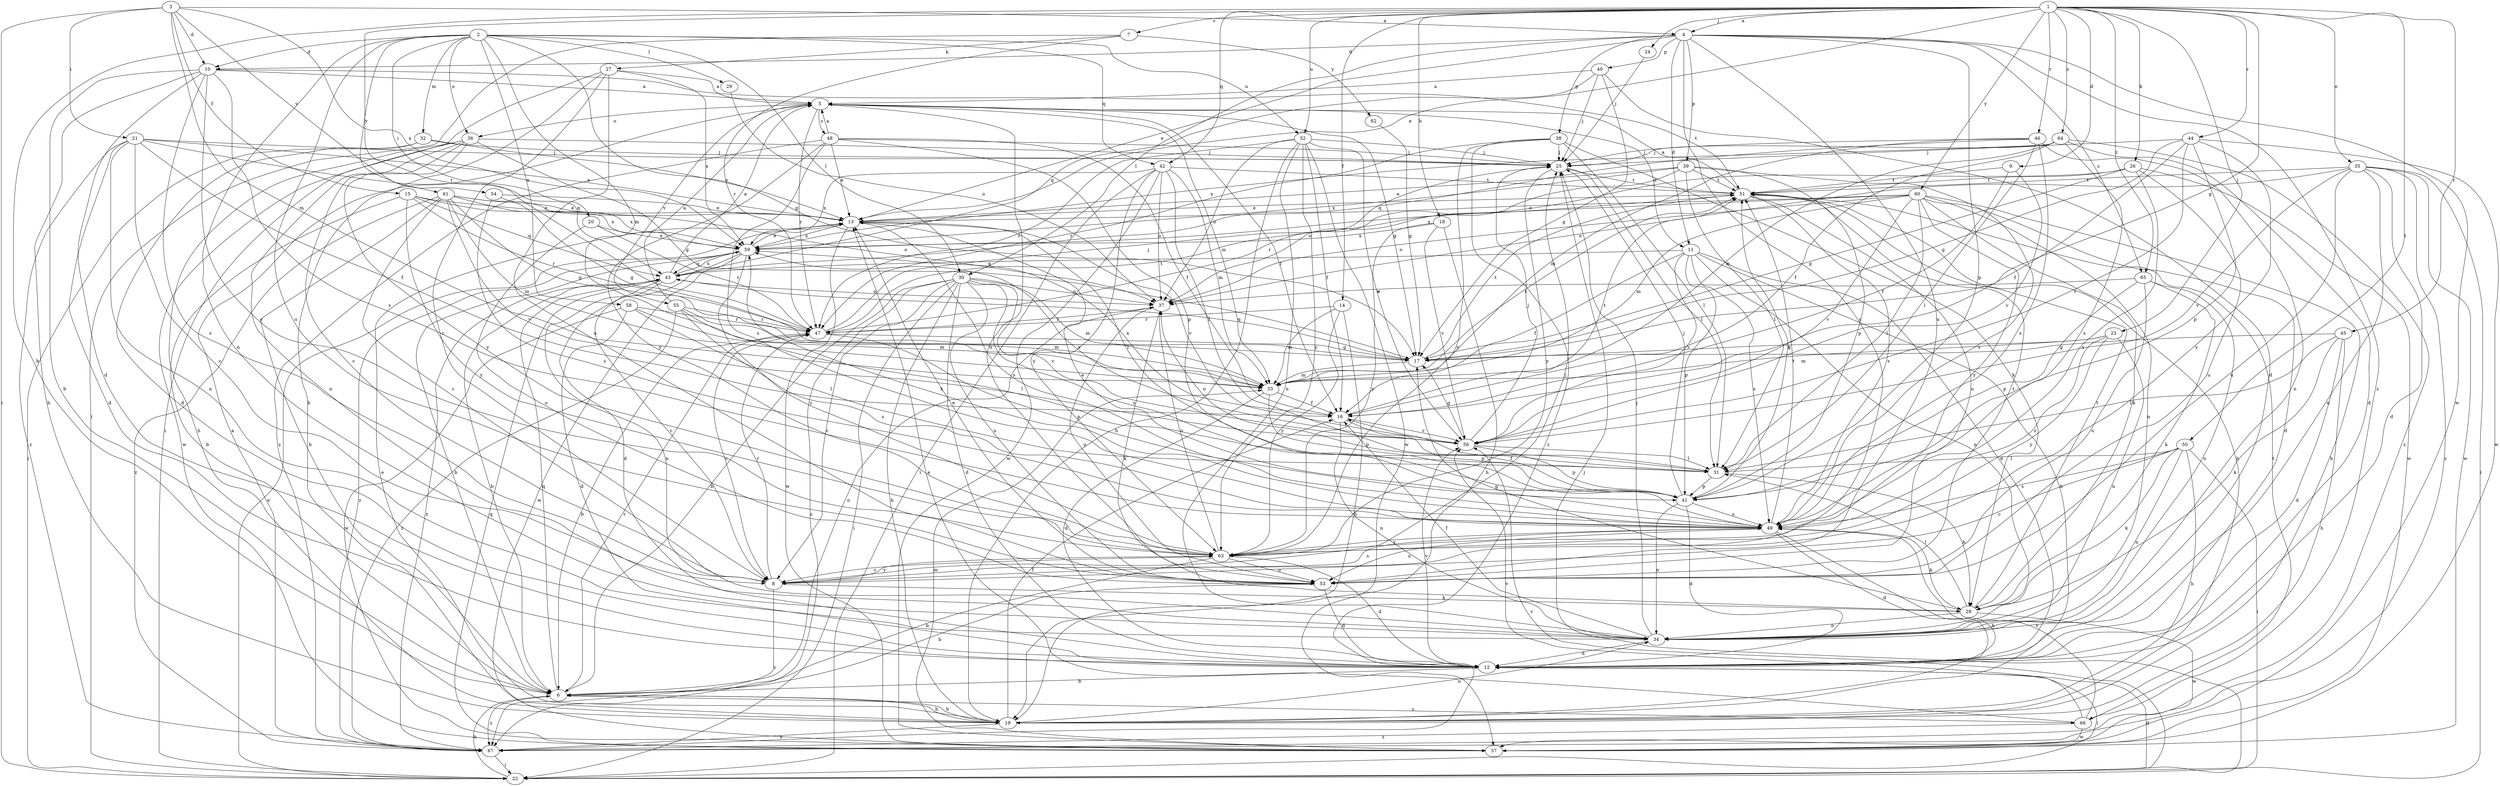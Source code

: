 strict digraph  {
	1 -> 4 [label=a];
	3 -> 4 [label=a];
	10 -> 5 [label=a];
	27 -> 5 [label=a];
	40 -> 5 [label=a];
	43 -> 5 [label=a];
	48 -> 5 [label=a];
	51 -> 5 [label=a];
	55 -> 5 [label=a];
	67 -> 5 [label=a];
	1 -> 6 [label=b];
	10 -> 6 [label=b];
	12 -> 6 [label=b];
	15 -> 6 [label=b];
	19 -> 6 [label=b];
	22 -> 6 [label=b];
	30 -> 6 [label=b];
	43 -> 6 [label=b];
	47 -> 6 [label=b];
	53 -> 6 [label=b];
	59 -> 6 [label=b];
	61 -> 6 [label=b];
	63 -> 6 [label=b];
	1 -> 7 [label=c];
	4 -> 8 [label=c];
	10 -> 8 [label=c];
	21 -> 8 [label=c];
	27 -> 8 [label=c];
	30 -> 8 [label=c];
	36 -> 8 [label=c];
	43 -> 8 [label=c];
	47 -> 8 [label=c];
	50 -> 8 [label=c];
	61 -> 8 [label=c];
	63 -> 8 [label=c];
	1 -> 9 [label=d];
	2 -> 10 [label=d];
	3 -> 10 [label=d];
	4 -> 10 [label=d];
	4 -> 11 [label=d];
	5 -> 11 [label=d];
	10 -> 12 [label=d];
	11 -> 12 [label=d];
	21 -> 12 [label=d];
	22 -> 12 [label=d];
	30 -> 12 [label=d];
	32 -> 12 [label=d];
	33 -> 12 [label=d];
	34 -> 12 [label=d];
	35 -> 12 [label=d];
	40 -> 12 [label=d];
	41 -> 12 [label=d];
	45 -> 12 [label=d];
	49 -> 12 [label=d];
	53 -> 12 [label=d];
	58 -> 12 [label=d];
	59 -> 12 [label=d];
	60 -> 12 [label=d];
	63 -> 12 [label=d];
	64 -> 12 [label=d];
	1 -> 13 [label=e];
	4 -> 13 [label=e];
	15 -> 13 [label=e];
	19 -> 13 [label=e];
	21 -> 13 [label=e];
	22 -> 13 [label=e];
	32 -> 13 [label=e];
	39 -> 13 [label=e];
	48 -> 13 [label=e];
	49 -> 13 [label=e];
	51 -> 13 [label=e];
	53 -> 13 [label=e];
	54 -> 13 [label=e];
	59 -> 13 [label=e];
	60 -> 13 [label=e];
	61 -> 13 [label=e];
	66 -> 13 [label=e];
	1 -> 14 [label=f];
	3 -> 15 [label=f];
	5 -> 16 [label=f];
	9 -> 16 [label=f];
	11 -> 16 [label=f];
	19 -> 16 [label=f];
	21 -> 16 [label=f];
	33 -> 16 [label=f];
	34 -> 16 [label=f];
	41 -> 16 [label=f];
	44 -> 16 [label=f];
	48 -> 16 [label=f];
	52 -> 16 [label=f];
	64 -> 16 [label=f];
	1 -> 17 [label=g];
	2 -> 17 [label=g];
	5 -> 17 [label=g];
	23 -> 17 [label=g];
	26 -> 17 [label=g];
	28 -> 17 [label=g];
	36 -> 17 [label=g];
	40 -> 17 [label=g];
	44 -> 17 [label=g];
	45 -> 17 [label=g];
	47 -> 17 [label=g];
	54 -> 17 [label=g];
	56 -> 17 [label=g];
	61 -> 17 [label=g];
	62 -> 17 [label=g];
	1 -> 18 [label=h];
	6 -> 19 [label=h];
	10 -> 19 [label=h];
	11 -> 19 [label=h];
	14 -> 19 [label=h];
	18 -> 19 [label=h];
	27 -> 19 [label=h];
	30 -> 19 [label=h];
	36 -> 19 [label=h];
	45 -> 19 [label=h];
	49 -> 19 [label=h];
	50 -> 19 [label=h];
	51 -> 19 [label=h];
	52 -> 19 [label=h];
	60 -> 19 [label=h];
	2 -> 20 [label=i];
	3 -> 21 [label=i];
	3 -> 22 [label=i];
	7 -> 22 [label=i];
	12 -> 22 [label=i];
	27 -> 22 [label=i];
	30 -> 22 [label=i];
	32 -> 22 [label=i];
	35 -> 22 [label=i];
	42 -> 22 [label=i];
	50 -> 22 [label=i];
	67 -> 22 [label=i];
	1 -> 23 [label=j];
	1 -> 24 [label=j];
	8 -> 25 [label=j];
	21 -> 25 [label=j];
	22 -> 25 [label=j];
	24 -> 25 [label=j];
	32 -> 25 [label=j];
	34 -> 25 [label=j];
	36 -> 25 [label=j];
	38 -> 25 [label=j];
	40 -> 25 [label=j];
	41 -> 25 [label=j];
	44 -> 25 [label=j];
	46 -> 25 [label=j];
	47 -> 25 [label=j];
	48 -> 25 [label=j];
	52 -> 25 [label=j];
	56 -> 25 [label=j];
	64 -> 25 [label=j];
	1 -> 26 [label=k];
	7 -> 27 [label=k];
	8 -> 28 [label=k];
	31 -> 28 [label=k];
	37 -> 28 [label=k];
	38 -> 28 [label=k];
	45 -> 28 [label=k];
	49 -> 28 [label=k];
	50 -> 28 [label=k];
	60 -> 28 [label=k];
	65 -> 28 [label=k];
	2 -> 29 [label=l];
	2 -> 30 [label=l];
	4 -> 30 [label=l];
	13 -> 31 [label=l];
	25 -> 31 [label=l];
	28 -> 31 [label=l];
	38 -> 31 [label=l];
	39 -> 31 [label=l];
	42 -> 31 [label=l];
	45 -> 31 [label=l];
	46 -> 31 [label=l];
	50 -> 31 [label=l];
	55 -> 31 [label=l];
	56 -> 31 [label=l];
	58 -> 31 [label=l];
	60 -> 31 [label=l];
	2 -> 32 [label=m];
	2 -> 33 [label=m];
	3 -> 33 [label=m];
	5 -> 33 [label=m];
	14 -> 33 [label=m];
	17 -> 33 [label=m];
	23 -> 33 [label=m];
	30 -> 33 [label=m];
	42 -> 33 [label=m];
	46 -> 33 [label=m];
	55 -> 33 [label=m];
	57 -> 33 [label=m];
	58 -> 33 [label=m];
	60 -> 33 [label=m];
	61 -> 33 [label=m];
	64 -> 33 [label=m];
	2 -> 34 [label=n];
	11 -> 34 [label=n];
	16 -> 34 [label=n];
	19 -> 34 [label=n];
	21 -> 34 [label=n];
	23 -> 34 [label=n];
	28 -> 34 [label=n];
	35 -> 34 [label=n];
	36 -> 34 [label=n];
	41 -> 34 [label=n];
	43 -> 34 [label=n];
	46 -> 34 [label=n];
	50 -> 34 [label=n];
	52 -> 34 [label=n];
	60 -> 34 [label=n];
	65 -> 34 [label=n];
	1 -> 35 [label=o];
	2 -> 36 [label=o];
	5 -> 36 [label=o];
	6 -> 37 [label=o];
	26 -> 37 [label=o];
	29 -> 37 [label=o];
	30 -> 37 [label=o];
	31 -> 37 [label=o];
	35 -> 37 [label=o];
	42 -> 37 [label=o];
	43 -> 37 [label=o];
	52 -> 37 [label=o];
	60 -> 37 [label=o];
	61 -> 37 [label=o];
	63 -> 37 [label=o];
	65 -> 37 [label=o];
	4 -> 38 [label=p];
	4 -> 39 [label=p];
	4 -> 40 [label=p];
	4 -> 41 [label=p];
	11 -> 41 [label=p];
	16 -> 41 [label=p];
	31 -> 41 [label=p];
	33 -> 41 [label=p];
	39 -> 41 [label=p];
	44 -> 41 [label=p];
	47 -> 41 [label=p];
	48 -> 41 [label=p];
	56 -> 41 [label=p];
	65 -> 41 [label=p];
	1 -> 42 [label=q];
	2 -> 42 [label=q];
	6 -> 43 [label=q];
	11 -> 43 [label=q];
	15 -> 43 [label=q];
	17 -> 43 [label=q];
	21 -> 43 [label=q];
	40 -> 43 [label=q];
	46 -> 43 [label=q];
	57 -> 43 [label=q];
	59 -> 43 [label=q];
	1 -> 44 [label=r];
	1 -> 45 [label=r];
	1 -> 46 [label=r];
	1 -> 47 [label=r];
	5 -> 47 [label=r];
	6 -> 47 [label=r];
	7 -> 47 [label=r];
	8 -> 47 [label=r];
	14 -> 47 [label=r];
	15 -> 47 [label=r];
	20 -> 47 [label=r];
	37 -> 47 [label=r];
	38 -> 47 [label=r];
	39 -> 47 [label=r];
	52 -> 47 [label=r];
	55 -> 47 [label=r];
	58 -> 47 [label=r];
	5 -> 48 [label=s];
	8 -> 49 [label=s];
	10 -> 49 [label=s];
	11 -> 49 [label=s];
	13 -> 49 [label=s];
	23 -> 49 [label=s];
	26 -> 49 [label=s];
	30 -> 49 [label=s];
	39 -> 49 [label=s];
	41 -> 49 [label=s];
	46 -> 49 [label=s];
	48 -> 49 [label=s];
	50 -> 49 [label=s];
	51 -> 49 [label=s];
	54 -> 49 [label=s];
	55 -> 49 [label=s];
	64 -> 49 [label=s];
	66 -> 49 [label=s];
	1 -> 50 [label=t];
	9 -> 51 [label=t];
	10 -> 51 [label=t];
	16 -> 51 [label=t];
	17 -> 51 [label=t];
	25 -> 51 [label=t];
	26 -> 51 [label=t];
	28 -> 51 [label=t];
	33 -> 51 [label=t];
	35 -> 51 [label=t];
	39 -> 51 [label=t];
	41 -> 51 [label=t];
	42 -> 51 [label=t];
	47 -> 51 [label=t];
	49 -> 51 [label=t];
	53 -> 51 [label=t];
	66 -> 51 [label=t];
	1 -> 52 [label=u];
	2 -> 52 [label=u];
	2 -> 53 [label=u];
	4 -> 53 [label=u];
	5 -> 53 [label=u];
	20 -> 53 [label=u];
	26 -> 53 [label=u];
	27 -> 53 [label=u];
	30 -> 53 [label=u];
	35 -> 53 [label=u];
	37 -> 53 [label=u];
	49 -> 53 [label=u];
	51 -> 53 [label=u];
	63 -> 53 [label=u];
	65 -> 53 [label=u];
	3 -> 54 [label=v];
	5 -> 55 [label=v];
	9 -> 56 [label=v];
	11 -> 56 [label=v];
	12 -> 56 [label=v];
	13 -> 56 [label=v];
	16 -> 56 [label=v];
	18 -> 56 [label=v];
	22 -> 56 [label=v];
	30 -> 56 [label=v];
	35 -> 56 [label=v];
	44 -> 56 [label=v];
	52 -> 56 [label=v];
	60 -> 56 [label=v];
	61 -> 56 [label=v];
	66 -> 56 [label=v];
	4 -> 57 [label=w];
	13 -> 57 [label=w];
	26 -> 57 [label=w];
	28 -> 57 [label=w];
	35 -> 57 [label=w];
	36 -> 57 [label=w];
	42 -> 57 [label=w];
	44 -> 57 [label=w];
	52 -> 57 [label=w];
	58 -> 57 [label=w];
	59 -> 57 [label=w];
	66 -> 57 [label=w];
	2 -> 58 [label=x];
	3 -> 59 [label=x];
	13 -> 59 [label=x];
	15 -> 59 [label=x];
	16 -> 59 [label=x];
	18 -> 59 [label=x];
	20 -> 59 [label=x];
	27 -> 59 [label=x];
	39 -> 59 [label=x];
	42 -> 59 [label=x];
	43 -> 59 [label=x];
	49 -> 59 [label=x];
	56 -> 59 [label=x];
	60 -> 59 [label=x];
	61 -> 59 [label=x];
	64 -> 59 [label=x];
	1 -> 60 [label=y];
	2 -> 61 [label=y];
	7 -> 62 [label=y];
	8 -> 63 [label=y];
	10 -> 63 [label=y];
	14 -> 63 [label=y];
	15 -> 63 [label=y];
	18 -> 63 [label=y];
	23 -> 63 [label=y];
	25 -> 63 [label=y];
	36 -> 63 [label=y];
	38 -> 63 [label=y];
	42 -> 63 [label=y];
	44 -> 63 [label=y];
	48 -> 63 [label=y];
	49 -> 63 [label=y];
	52 -> 63 [label=y];
	59 -> 63 [label=y];
	60 -> 63 [label=y];
	1 -> 64 [label=z];
	1 -> 65 [label=z];
	4 -> 65 [label=z];
	4 -> 66 [label=z];
	6 -> 66 [label=z];
	6 -> 67 [label=z];
	8 -> 67 [label=z];
	19 -> 67 [label=z];
	21 -> 67 [label=z];
	30 -> 67 [label=z];
	35 -> 67 [label=z];
	38 -> 67 [label=z];
	43 -> 67 [label=z];
	48 -> 67 [label=z];
	55 -> 67 [label=z];
	59 -> 67 [label=z];
	61 -> 67 [label=z];
	64 -> 67 [label=z];
	66 -> 67 [label=z];
}

